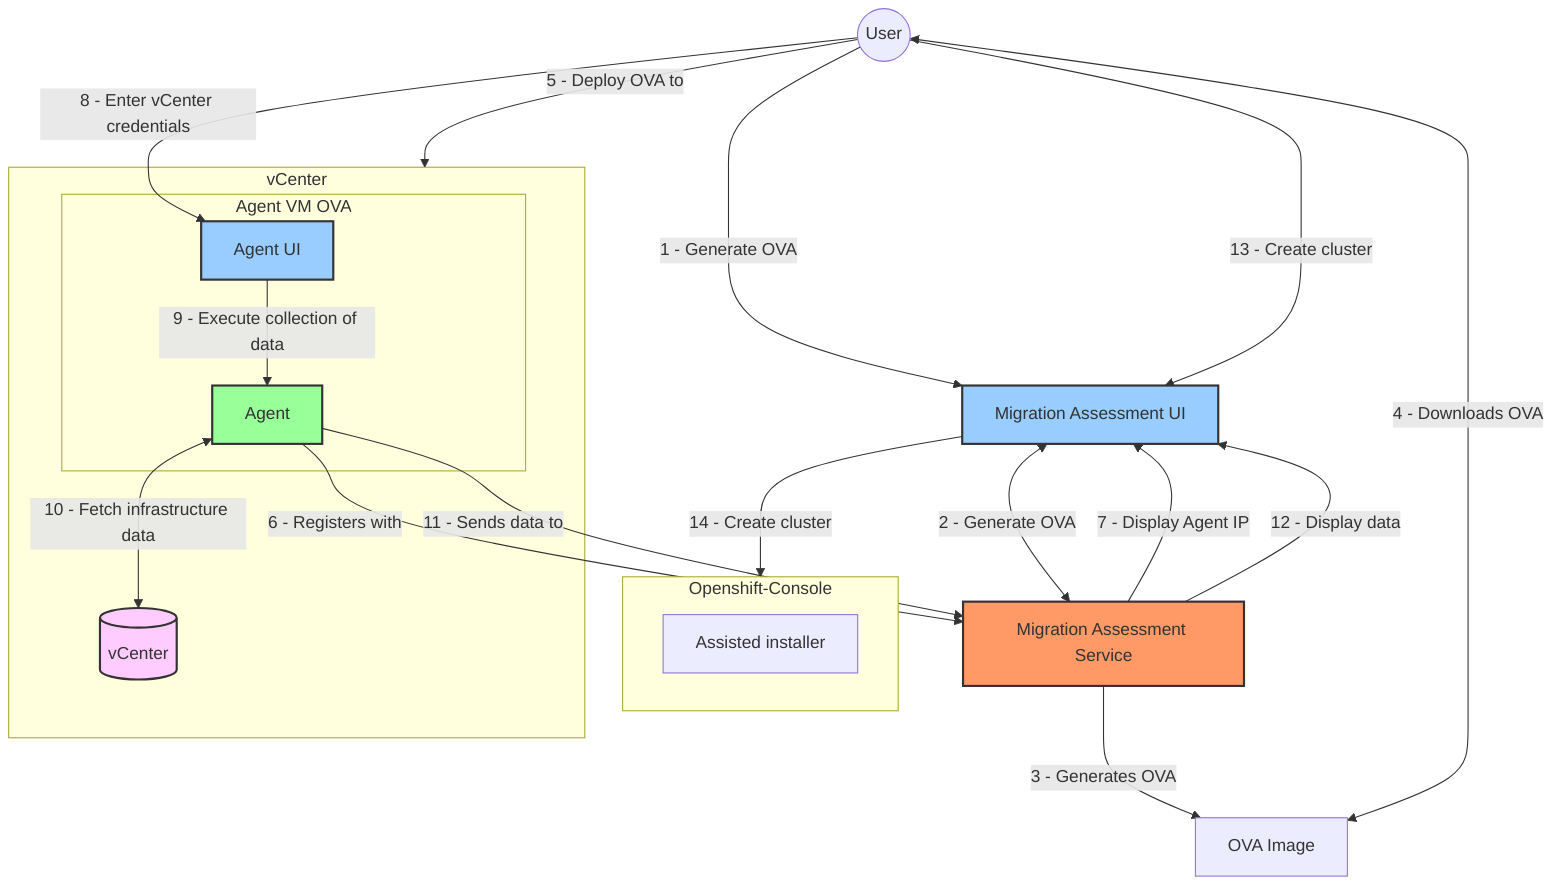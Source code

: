 graph TB
    User((User))
    MainUI[Migration Assessment UI]
    Service[Migration Assessment Service]
    AgentUI[Agent UI]
    OVA[OVA Image]
    Agent[Agent]
    VCenter[(vCenter)]
    Console[Assisted installer]
    
    subgraph Openshift-Console
        Console
    end

    subgraph vCenter
        VCenter
        subgraph Agent VM OVA
            AgentUI
            Agent
        end
    end
    
    User-->| 1 - Generate OVA| MainUI
    MainUI<--> |2 - Generate OVA| Service
    Service-->|3 - Generates OVA| OVA
    User<-->|4 - Downloads OVA| OVA
    User-->|5 - Deploy OVA to| vCenter
    Agent-->|6 - Registers with| Service
    Service-->|7 - Display Agent IP| MainUI
    User-->|8 - Enter vCenter credentials| AgentUI
    AgentUI-->|9 - Execute collection of data | Agent
    Agent<-->|10 - Fetch infrastructure data| VCenter
    Agent-->|11 - Sends data to| Service
    Service-->|12 - Display data| MainUI
    User-->|13 - Create cluster | MainUI
    MainUI-->|14 - Create cluster | Openshift-Console

    classDef service fill:#f96,stroke:#333,stroke-width:2px
    classDef ui fill:#9cf,stroke:#333,stroke-width:2px
    classDef agent fill:#9f9,stroke:#333,stroke-width:2px
    classDef infra fill:#fcf,stroke:#333,stroke-width:2px
    
    class Service service
    class MainUI,AgentUI ui
    class Agent agent
    class VCenter infra